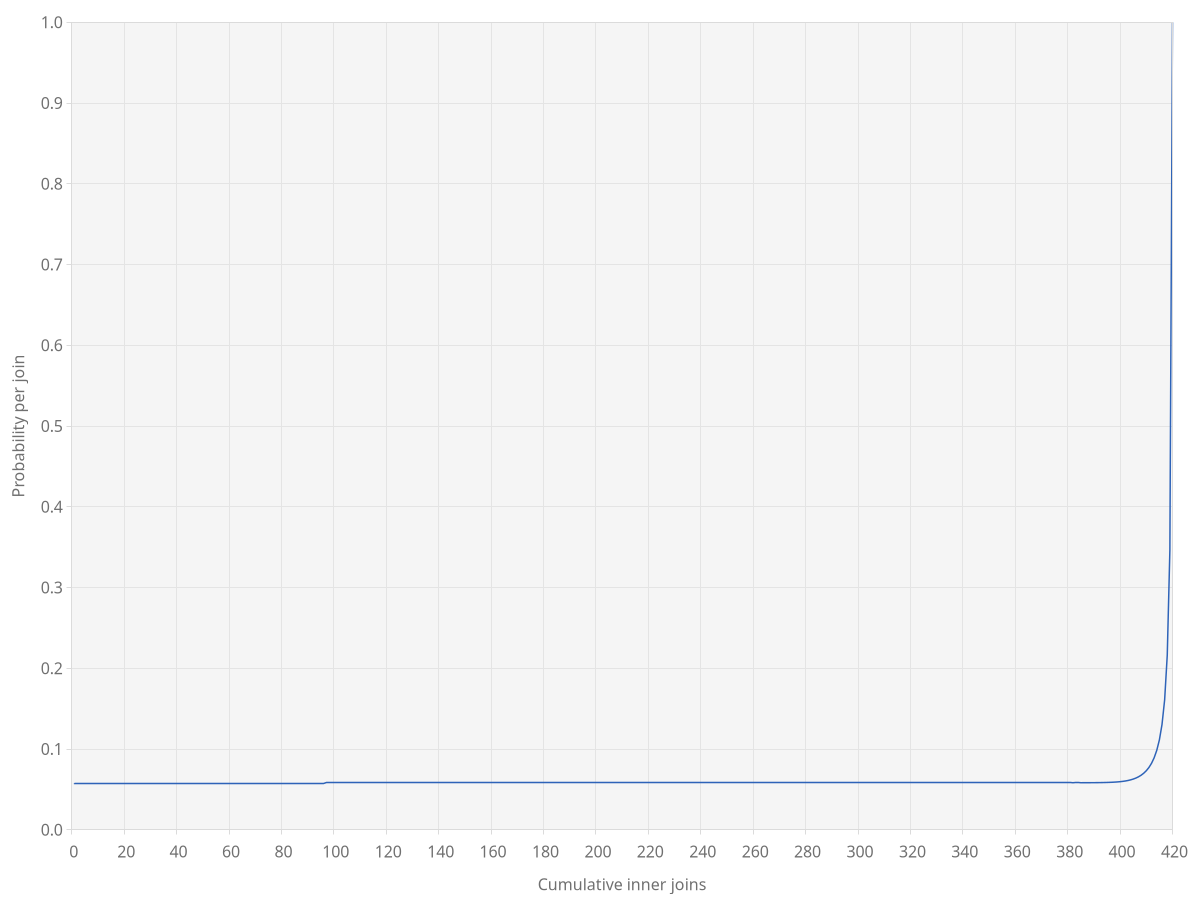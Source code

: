 set terminal svg size 752,400 font 'Lato' name 'Inner_probabilities'
set encoding utf8
set output 'inner_probabilities.svg'

# documenter-light
set style line 1 lc rgb '#2e63b8' lw 1.5
set lt 1 lw 1 lc rgb '#dbdbdb'  # border
set lt 2 lw 1 lc rgb '#707070'  # font
set lt 3 lw 1 lc rgb '#e4e4e4'  # grid
set object 1 rectangle from graph 0,0 to graph 1,1 fillcolor rgb '#f5f5f5' behind

# documenter-dark
# set style line 1 lc rgb '#1abc9c' lw 1.5
# set lt 1 lw 1 lc rgb '#5e6d6f'  # border
# set lt 2 lw 1 lc rgb '#868c98'  # font
# set lt 3 lw 1 lc rgb '#3b4242'  # grid
# set object 1 rectangle from graph 0,0 to graph 1,1 fillcolor rgb '#282f2f' behind

set style data lines
set border lt 1
set grid xtics ytics lt 3
unset key

set xlabel 'Cumulative inner joins' textcolor lt 2
set xrange [0:420]
set xtics axis nomirror out scale 0.6,0.4 20 textcolor lt 2

set ylabel 'Probability per join' textcolor lt 2
set yrange [0.0:1.0]
set format y '%.1f'
set ytics axis nomirror out scale 0.6,0.4 0.1 textcolor lt 2

plot '-' using 1:2 ls 1

  1 0.057721778
  2 0.057724368
  3 0.057726947
  4 0.057729514
  5 0.057732070
  6 0.057734614
  7 0.057737146
  8 0.057739667
  9 0.057742177
 10 0.057744675
 11 0.057747163
 12 0.057749639
 13 0.057752104
 14 0.057754558
 15 0.057757001
 16 0.057759433
 17 0.057761854
 18 0.057764265
 19 0.057766665
 20 0.057769054
 21 0.057771433
 22 0.057773801
 23 0.057776159
 24 0.057778507
 25 0.057780844
 26 0.057783171
 27 0.057785488
 28 0.057787795
 29 0.057790092
 30 0.057792379
 31 0.057794656
 32 0.057796923
 33 0.057799180
 34 0.057801428
 35 0.057803666
 36 0.057805895
 37 0.057808113
 38 0.057810323
 39 0.057812523
 40 0.057814713
 41 0.057816895
 42 0.057819067
 43 0.057821230
 44 0.057823383
 45 0.057825528
 46 0.057827664
 47 0.057829790
 48 0.057831908
 49 0.057834017
 50 0.057836117
 51 0.057838208
 52 0.057840290
 53 0.057842364
 54 0.057844429
 55 0.057846486
 56 0.057848534
 57 0.057850574
 58 0.057852605
 59 0.057854628
 60 0.057856643
 61 0.057858649
 62 0.057860648
 63 0.057862638
 64 0.057864619
 65 0.057866593
 66 0.057868559
 67 0.057870517
 68 0.057872467
 69 0.057874409
 70 0.057876343
 71 0.057878270
 72 0.057880188
 73 0.057882099
 74 0.057884003
 75 0.057885898
 76 0.057887787
 77 0.057889667
 78 0.057891541
 79 0.057893406
 80 0.057895265
 81 0.057897116
 82 0.057898959
 83 0.057900796
 84 0.057902625
 85 0.057904447
 86 0.057906262
 87 0.057908070
 88 0.057909870
 89 0.057911664
 90 0.057913451
 91 0.057915231
 92 0.057917004
 93 0.057918770
 94 0.057920529
 95 0.057922281
 96 0.057924027
 97 0.057925766
 98 0.057927498
 99 0.057929224
100 0.057930943
101 0.057932656
102 0.057934362
103 0.057936061
104 0.057937754
105 0.057939441
106 0.057941121
107 0.057942795
108 0.057944463
109 0.057946124
110 0.057947779
111 0.057949428
112 0.057951071
113 0.057952707
114 0.057954338
115 0.057955962
116 0.057957580
117 0.057959193
118 0.057960799
119 0.057962400
120 0.057963994
121 0.057965583
122 0.057967166
123 0.057968743
124 0.057970314
125 0.057971879
126 0.057973439
127 0.057974993
128 0.057976541
129 0.057978084
130 0.057979621
131 0.057981153
132 0.057982679
133 0.057984200
134 0.057985715
135 0.057987224
136 0.057988729
137 0.057990227
138 0.057991721
139 0.057993209
140 0.057994692
141 0.057996169
142 0.057997642
143 0.057999109
144 0.058000570
145 0.058002027
146 0.058003479
147 0.058004925
148 0.058006366
149 0.058007803
150 0.058009234
151 0.058010660
152 0.058012081
153 0.058013498
154 0.058014909
155 0.058016315
156 0.058017717
157 0.058019113
158 0.058020505
159 0.058021892
160 0.058023275
161 0.058024652
162 0.058026025
163 0.058027393
164 0.058028756
165 0.058030115
166 0.058031469
167 0.058032818
168 0.058034163
169 0.058035503
170 0.058036839
171 0.058038170
172 0.058039497
173 0.058040819
174 0.058042137
175 0.058043450
176 0.058044759
177 0.058046064
178 0.058047364
179 0.058048659
180 0.058049951
181 0.058051238
182 0.058052521
183 0.058053800
184 0.058055074
185 0.058056344
186 0.058057610
187 0.058058872
188 0.058060129
189 0.058061383
190 0.058062632
191 0.058063877
192 0.058065119
193 0.058066356
194 0.058067589
195 0.058068818
196 0.058070043
197 0.058071264
198 0.058072481
199 0.058073694
200 0.058074903
201 0.058076109
202 0.058077310
203 0.058078508
204 0.058079702
205 0.058080891
206 0.058082078
207 0.058083260
208 0.058084438
209 0.058085613
210 0.058086784
211 0.058087951
212 0.058089115
213 0.058090275
214 0.058091431
215 0.058092584
216 0.058093733
217 0.058094878
218 0.058096020
219 0.058097158
220 0.058098292
221 0.058099423
222 0.058100551
223 0.058101675
224 0.058102795
225 0.058103912
226 0.058105026
227 0.058106136
228 0.058107243
229 0.058108346
230 0.058109446
231 0.058110542
232 0.058111635
233 0.058112725
234 0.058113811
235 0.058114894
236 0.058115974
237 0.058117050
238 0.058118123
239 0.058119193
240 0.058120260
241 0.058121323
242 0.058122383
243 0.058123440
244 0.058124494
245 0.058125544
246 0.058126591
247 0.058127636
248 0.058128677
249 0.058129715
250 0.058130750
251 0.058131781
252 0.058132810
253 0.058133836
254 0.058134858
255 0.058135878
256 0.058136894
257 0.058137907
258 0.058138918
259 0.058139925
260 0.058140930
261 0.058141931
262 0.058142930
263 0.058143926
264 0.058144918
265 0.058145908
266 0.058146895
267 0.058147879
268 0.058148860
269 0.058149838
270 0.058150814
271 0.058151787
272 0.058152756
273 0.058153723
274 0.058154688
275 0.058155649
276 0.058156608
277 0.058157563
278 0.058158516
279 0.058159467
280 0.058160415
281 0.058161359
282 0.058162302
283 0.058163241
284 0.058164178
285 0.058165112
286 0.058166044
287 0.058166973
288 0.058167899
289 0.058168823
290 0.058169744
291 0.058170662
292 0.058171578
293 0.058172491
294 0.058173402
295 0.058174310
296 0.058175215
297 0.058176118
298 0.058177019
299 0.058177917
300 0.058178812
301 0.058179705
302 0.058180596
303 0.058181484
304 0.058182369
305 0.058183253
306 0.058184133
307 0.058185012
308 0.058185887
309 0.058186761
310 0.058187632
311 0.058188500
312 0.058189367
313 0.058190230
314 0.058191092
315 0.058191951
316 0.058192808
317 0.058193662
318 0.058194514
319 0.058195364
320 0.058196212
321 0.058197057
322 0.058197900
323 0.058198741
324 0.058199579
325 0.058200415
326 0.058201249
327 0.058202081
328 0.058202910
329 0.058203737
330 0.058204562
331 0.058205385
332 0.058206205
333 0.058207024
334 0.058207840
335 0.058208654
336 0.058209466
337 0.058210276
338 0.058211083
339 0.058211889
340 0.058212692
341 0.058213493
342 0.058214292
343 0.058215089
344 0.058215884
345 0.058216677
346 0.058217468
347 0.058218256
348 0.058219043
349 0.058219828
350 0.058220610
351 0.058221391
352 0.058222170
353 0.058222947
354 0.058223722
355 0.058224496
356 0.058225268
357 0.058226038
358 0.058226807
359 0.058227575
360 0.058228343
361 0.058229110
362 0.058229877
363 0.058230646
364 0.058231417
365 0.058232191
366 0.058232970
367 0.058233757
368 0.058234555
369 0.058235368
370 0.058236201
371 0.058237062
372 0.058237960
373 0.058238909
374 0.058239923
375 0.058241027
376 0.058242247
377 0.058243623
378 0.058245203
379 0.058247054
380 0.058249259
381 0.058251932
382 0.058255217
383 0.058259306
384 0.058264448
385 0.058270967
386 0.058279285
387 0.058289954
388 0.058303685
389 0.058321406
390 0.058344315
391 0.058373963
392 0.058412349
393 0.058462049
394 0.058526367
395 0.058609537
396 0.058716958
397 0.058855499
398 0.059033855
399 0.059262994
400 0.059556681
401 0.059932122
402 0.060410743
403 0.061019154
404 0.061790390
405 0.062765564
406 0.063996173
407 0.065547469
408 0.067503538
409 0.069975184
410 0.073112543
411 0.077125862
412 0.082321183
413 0.089164705
414 0.098406677
415 0.111340464
416 0.130406972
417 0.160835088
418 0.216218934
419 0.346403685
420 1.000000000
